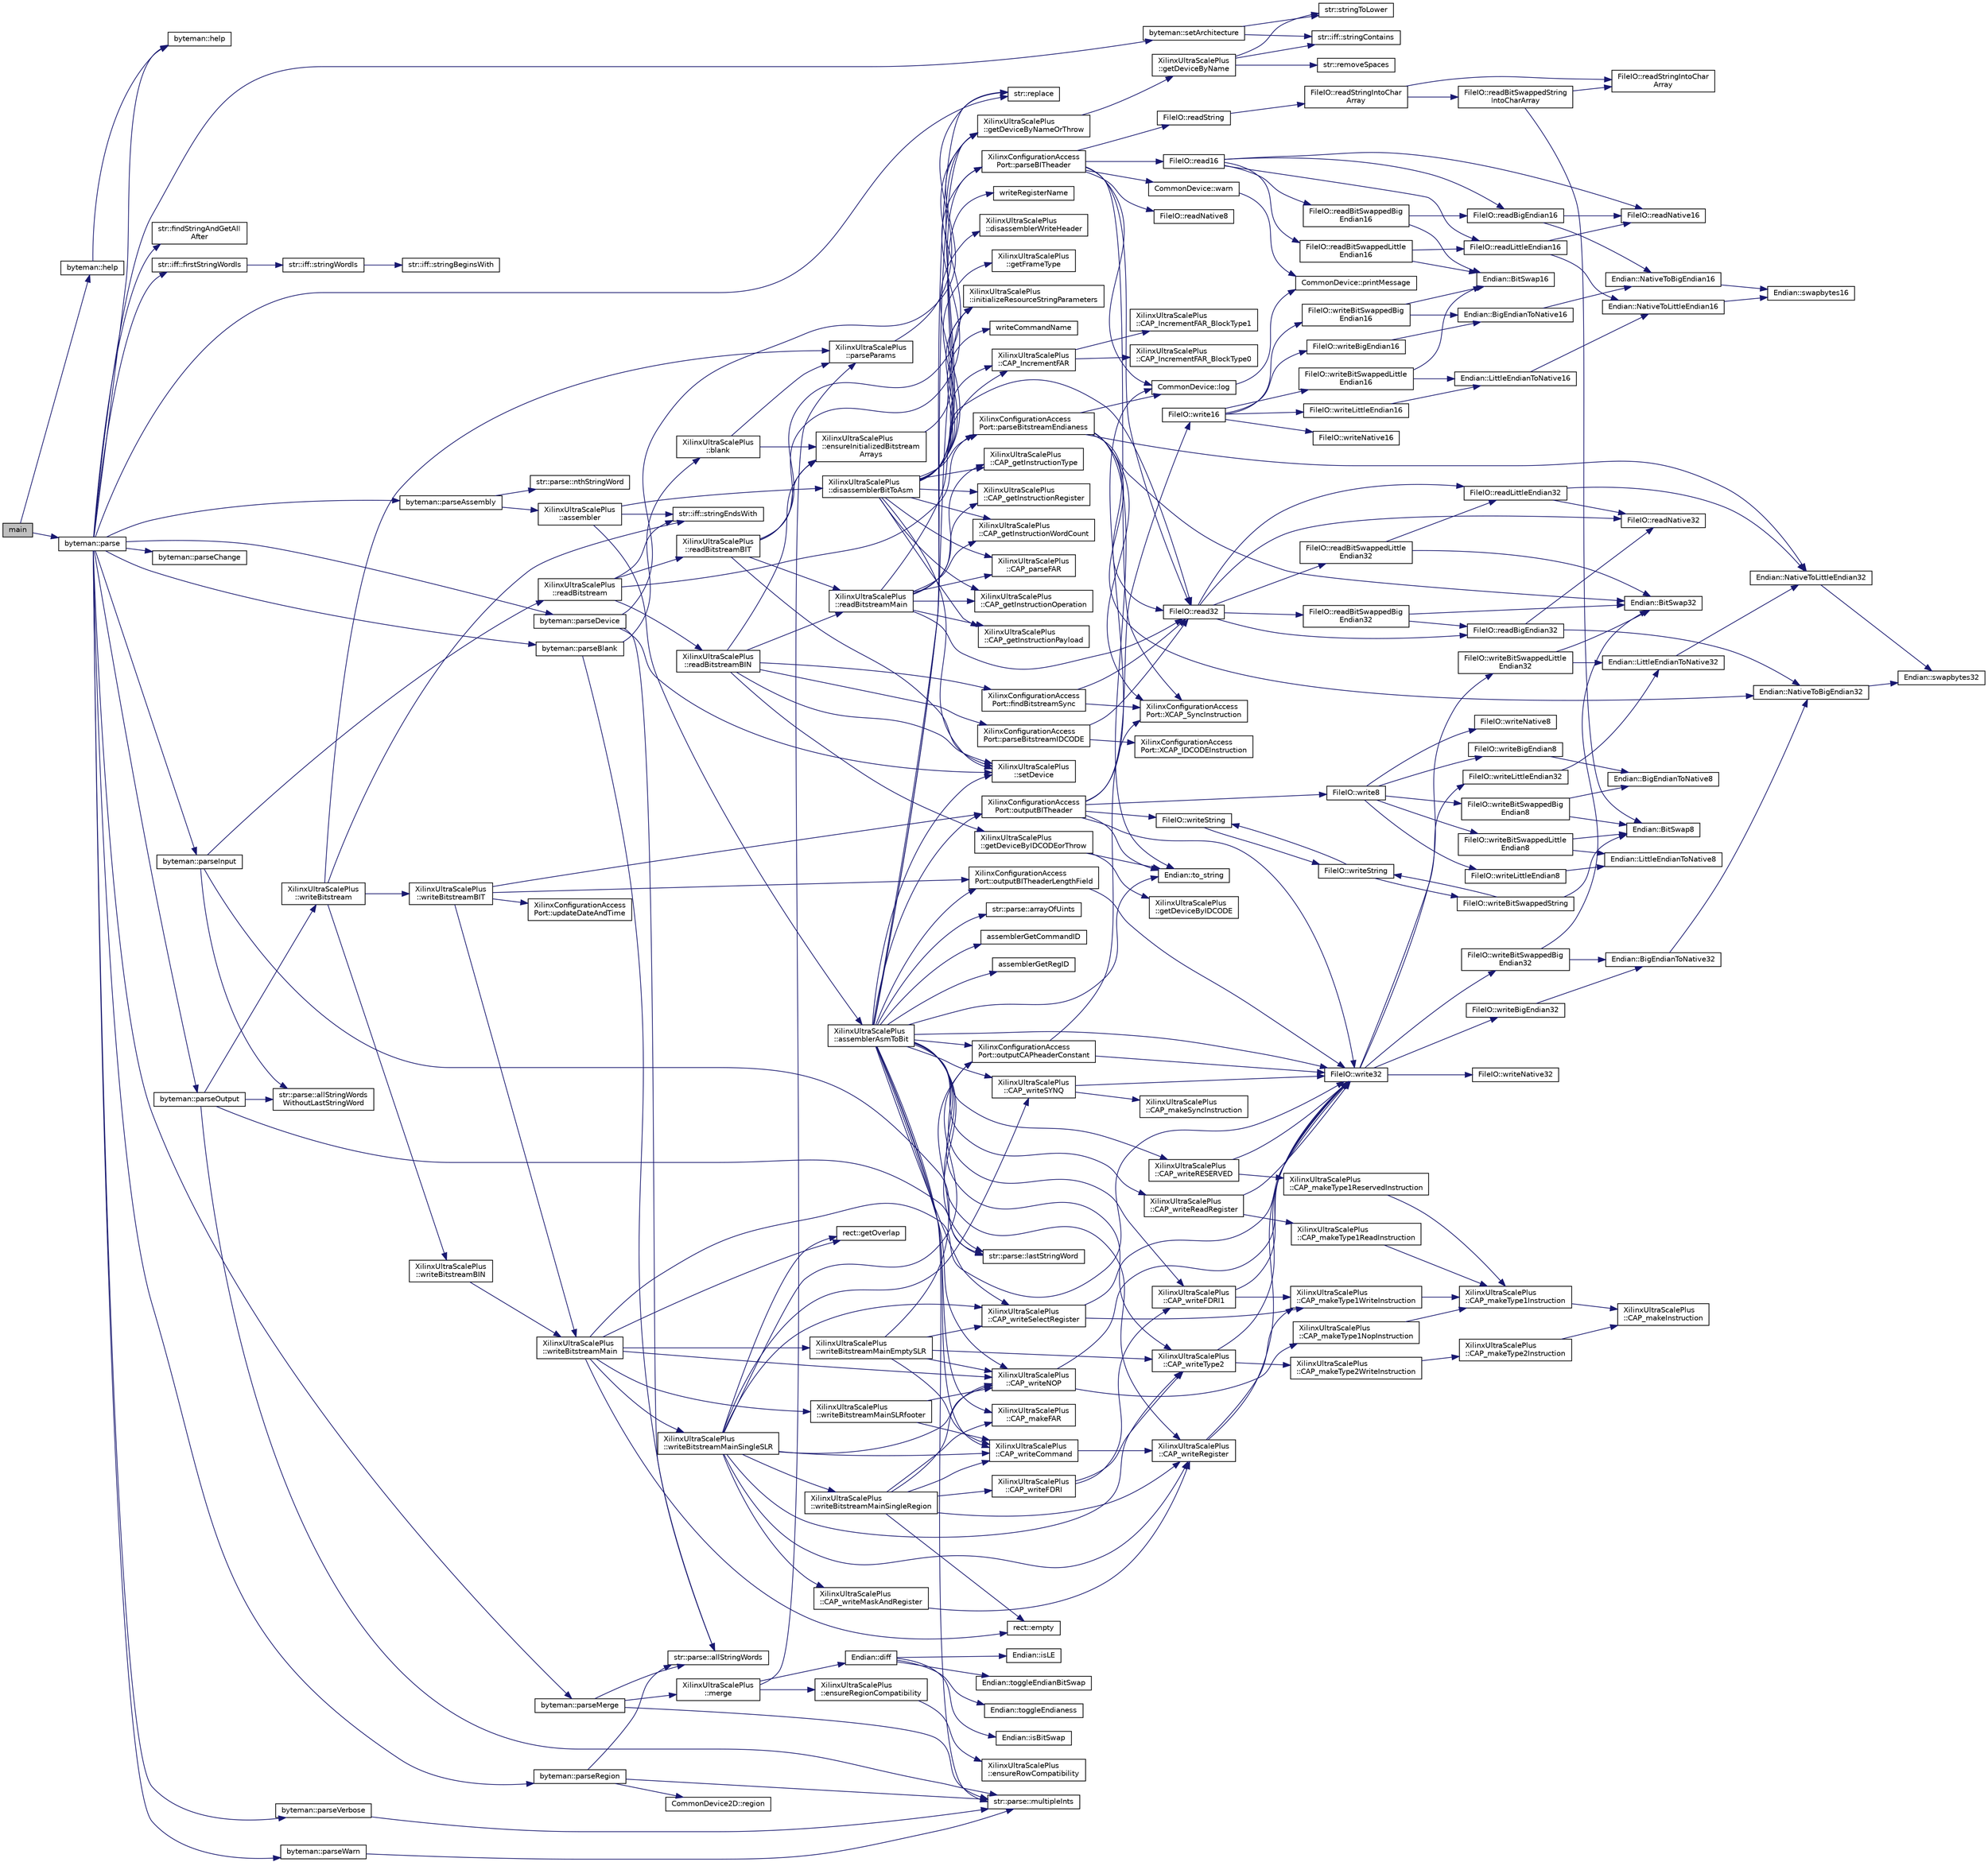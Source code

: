 digraph "main"
{
 // INTERACTIVE_SVG=YES
 // LATEX_PDF_SIZE
  edge [fontname="Helvetica",fontsize="10",labelfontname="Helvetica",labelfontsize="10"];
  node [fontname="Helvetica",fontsize="10",shape=record];
  rankdir="LR";
  Node1 [label="main",height=0.2,width=0.4,color="black", fillcolor="grey75", style="filled", fontcolor="black",tooltip=" "];
  Node1 -> Node2 [color="midnightblue",fontsize="10",style="solid",fontname="Helvetica"];
  Node2 [label="byteman::help",height=0.2,width=0.4,color="black", fillcolor="white", style="filled",URL="$classbyteman.html#a71bcdc1d03effacbe62b91a337710e39",tooltip=" "];
  Node2 -> Node3 [color="midnightblue",fontsize="10",style="solid",fontname="Helvetica"];
  Node3 [label="byteman::help",height=0.2,width=0.4,color="black", fillcolor="white", style="filled",URL="$classbyteman.html#aacff84465ee63b374e85acf9f5f96338",tooltip=" "];
  Node1 -> Node4 [color="midnightblue",fontsize="10",style="solid",fontname="Helvetica"];
  Node4 [label="byteman::parse",height=0.2,width=0.4,color="black", fillcolor="white", style="filled",URL="$classbyteman.html#a0ce0e992678e3f8b51cc5e01cea14ddb",tooltip=" "];
  Node4 -> Node5 [color="midnightblue",fontsize="10",style="solid",fontname="Helvetica"];
  Node5 [label="str::findStringAndGetAll\lAfter",height=0.2,width=0.4,color="black", fillcolor="white", style="filled",URL="$namespacestr.html#a664d127caf0e35994e01d38d9c0fc16c",tooltip="Finds string searchString inside checkedString and returns all to the right inside checkedString...."];
  Node4 -> Node6 [color="midnightblue",fontsize="10",style="solid",fontname="Helvetica"];
  Node6 [label="str::iff::firstStringWordIs",height=0.2,width=0.4,color="black", fillcolor="white", style="filled",URL="$namespacestr_1_1iff.html#a06c9e283ff14a39e32af47c1b1ca699b",tooltip="Returns true if string checkedString's first word matches fully any of strings nextString or restStri..."];
  Node6 -> Node7 [color="midnightblue",fontsize="10",style="solid",fontname="Helvetica"];
  Node7 [label="str::iff::stringWordIs",height=0.2,width=0.4,color="black", fillcolor="white", style="filled",URL="$namespacestr_1_1iff.html#ab3d5fdd04adcc9952bcf512260c06d8f",tooltip="Returns true if string checkedString matches fully any of strings nextString or restStrings."];
  Node7 -> Node8 [color="midnightblue",fontsize="10",style="solid",fontname="Helvetica"];
  Node8 [label="str::iff::stringBeginsWith",height=0.2,width=0.4,color="black", fillcolor="white", style="filled",URL="$namespacestr_1_1iff.html#a6d3613fc3d6e8d86b3041d6d225aa6b6",tooltip="Returns true if string checkedString's first characters match fully any of strings nextString or rest..."];
  Node4 -> Node3 [color="midnightblue",fontsize="10",style="solid",fontname="Helvetica"];
  Node4 -> Node9 [color="midnightblue",fontsize="10",style="solid",fontname="Helvetica"];
  Node9 [label="byteman::parseAssembly",height=0.2,width=0.4,color="black", fillcolor="white", style="filled",URL="$classbyteman.html#a5e7f2e31d95626075a6ce22b54ecbbf8",tooltip=" "];
  Node9 -> Node10 [color="midnightblue",fontsize="10",style="solid",fontname="Helvetica"];
  Node10 [label="XilinxUltraScalePlus\l::assembler",height=0.2,width=0.4,color="black", fillcolor="white", style="filled",URL="$classXilinxUltraScalePlus.html#a53e5f6ec962f1f2a961f90b8b9e90e10",tooltip=" "];
  Node10 -> Node11 [color="midnightblue",fontsize="10",style="solid",fontname="Helvetica"];
  Node11 [label="XilinxUltraScalePlus\l::assemblerAsmToBit",height=0.2,width=0.4,color="black", fillcolor="white", style="filled",URL="$classXilinxUltraScalePlus.html#a058802c627c4177c6fd88ca079551207",tooltip=" "];
  Node11 -> Node12 [color="midnightblue",fontsize="10",style="solid",fontname="Helvetica"];
  Node12 [label="str::parse::arrayOfUints",height=0.2,width=0.4,color="black", fillcolor="white", style="filled",URL="$namespacestr_1_1parse.html#a48c24485efe37008aa232b54b4f8a402",tooltip="Removes all string words from a given string s and returns the parsed arrsize number of integers into..."];
  Node11 -> Node13 [color="midnightblue",fontsize="10",style="solid",fontname="Helvetica"];
  Node13 [label="assemblerGetCommandID",height=0.2,width=0.4,color="black", fillcolor="white", style="filled",URL="$XilinxUltraScalePlusAssembler_8cpp.html#ae8cc199e036d96825538352edaa749b4",tooltip=" "];
  Node11 -> Node14 [color="midnightblue",fontsize="10",style="solid",fontname="Helvetica"];
  Node14 [label="assemblerGetRegID",height=0.2,width=0.4,color="black", fillcolor="white", style="filled",URL="$XilinxUltraScalePlusAssembler_8cpp.html#aaabf03c45cd301e3ef34ca6f613801da",tooltip=" "];
  Node11 -> Node15 [color="midnightblue",fontsize="10",style="solid",fontname="Helvetica"];
  Node15 [label="XilinxUltraScalePlus\l::CAP_makeFAR",height=0.2,width=0.4,color="black", fillcolor="white", style="filled",URL="$classXilinxUltraScalePlus.html#a6b586b32bc3cf8db3f2e045e43616031",tooltip="Parse blockType, rowAddress, columnAddress, and minorAddress. Generate and return Frame Address Regis..."];
  Node11 -> Node16 [color="midnightblue",fontsize="10",style="solid",fontname="Helvetica"];
  Node16 [label="XilinxUltraScalePlus\l::CAP_writeCommand",height=0.2,width=0.4,color="black", fillcolor="white", style="filled",URL="$classXilinxUltraScalePlus.html#aea40ae16e356d3c14e6288d4c8eb105c",tooltip="Generate the encoding for writing a CAP command and write it to file ofstream."];
  Node16 -> Node17 [color="midnightblue",fontsize="10",style="solid",fontname="Helvetica"];
  Node17 [label="XilinxUltraScalePlus\l::CAP_writeRegister",height=0.2,width=0.4,color="black", fillcolor="white", style="filled",URL="$classXilinxUltraScalePlus.html#a24ae5ad716caec7390276bb39449658e",tooltip="Generate the encoding for writing a CAP register and write it to file ofstream."];
  Node17 -> Node18 [color="midnightblue",fontsize="10",style="solid",fontname="Helvetica"];
  Node18 [label="XilinxUltraScalePlus\l::CAP_makeType1WriteInstruction",height=0.2,width=0.4,color="black", fillcolor="white", style="filled",URL="$classXilinxUltraScalePlus.html#ab35a91fcdb182224b63bdffd57c3cc48",tooltip="Generate and return the encoding for a type 1 Write instruction."];
  Node18 -> Node19 [color="midnightblue",fontsize="10",style="solid",fontname="Helvetica"];
  Node19 [label="XilinxUltraScalePlus\l::CAP_makeType1Instruction",height=0.2,width=0.4,color="black", fillcolor="white", style="filled",URL="$classXilinxUltraScalePlus.html#a1d778781731c87486eebba98b97ef77b",tooltip="Generate and return the encoding for a type 1 instruction."];
  Node19 -> Node20 [color="midnightblue",fontsize="10",style="solid",fontname="Helvetica"];
  Node20 [label="XilinxUltraScalePlus\l::CAP_makeInstruction",height=0.2,width=0.4,color="black", fillcolor="white", style="filled",URL="$classXilinxUltraScalePlus.html#aa261ea6bf2b474d7aee3ab061853cd7e",tooltip="Generate and return the encoding for an instruction."];
  Node17 -> Node21 [color="midnightblue",fontsize="10",style="solid",fontname="Helvetica"];
  Node21 [label="FileIO::write32",height=0.2,width=0.4,color="black", fillcolor="white", style="filled",URL="$namespaceFileIO.html#a016934d3d8c167e7784f826b987cda3f",tooltip=" "];
  Node21 -> Node22 [color="midnightblue",fontsize="10",style="solid",fontname="Helvetica"];
  Node22 [label="FileIO::writeBigEndian32",height=0.2,width=0.4,color="black", fillcolor="white", style="filled",URL="$namespaceFileIO.html#a0b69d50fa3cb892a02baca2296f1c54d",tooltip=" "];
  Node22 -> Node23 [color="midnightblue",fontsize="10",style="solid",fontname="Helvetica"];
  Node23 [label="Endian::BigEndianToNative32",height=0.2,width=0.4,color="black", fillcolor="white", style="filled",URL="$namespaceEndian.html#a6a54530860ad8ec19facaaa26ae9a6ae",tooltip=" "];
  Node23 -> Node24 [color="midnightblue",fontsize="10",style="solid",fontname="Helvetica"];
  Node24 [label="Endian::NativeToBigEndian32",height=0.2,width=0.4,color="black", fillcolor="white", style="filled",URL="$namespaceEndian.html#a7cd80b2cb2ed674196a68549c8489f88",tooltip=" "];
  Node24 -> Node25 [color="midnightblue",fontsize="10",style="solid",fontname="Helvetica"];
  Node25 [label="Endian::swapbytes32",height=0.2,width=0.4,color="black", fillcolor="white", style="filled",URL="$namespaceEndian.html#a7c0178c39449483c29a1a305d0a73606",tooltip=" "];
  Node21 -> Node26 [color="midnightblue",fontsize="10",style="solid",fontname="Helvetica"];
  Node26 [label="FileIO::writeBitSwappedBig\lEndian32",height=0.2,width=0.4,color="black", fillcolor="white", style="filled",URL="$namespaceFileIO.html#af08039fd5e011e286b216b67140959ea",tooltip=" "];
  Node26 -> Node23 [color="midnightblue",fontsize="10",style="solid",fontname="Helvetica"];
  Node26 -> Node27 [color="midnightblue",fontsize="10",style="solid",fontname="Helvetica"];
  Node27 [label="Endian::BitSwap32",height=0.2,width=0.4,color="black", fillcolor="white", style="filled",URL="$namespaceEndian.html#abaf85e5d8d9641e35ffb4a5bcfc37f84",tooltip=" "];
  Node21 -> Node28 [color="midnightblue",fontsize="10",style="solid",fontname="Helvetica"];
  Node28 [label="FileIO::writeBitSwappedLittle\lEndian32",height=0.2,width=0.4,color="black", fillcolor="white", style="filled",URL="$namespaceFileIO.html#a60d14999a525e60b548765722c0cc49a",tooltip=" "];
  Node28 -> Node27 [color="midnightblue",fontsize="10",style="solid",fontname="Helvetica"];
  Node28 -> Node29 [color="midnightblue",fontsize="10",style="solid",fontname="Helvetica"];
  Node29 [label="Endian::LittleEndianToNative32",height=0.2,width=0.4,color="black", fillcolor="white", style="filled",URL="$namespaceEndian.html#aabd838029ed523d5280997f4ca10f859",tooltip=" "];
  Node29 -> Node30 [color="midnightblue",fontsize="10",style="solid",fontname="Helvetica"];
  Node30 [label="Endian::NativeToLittleEndian32",height=0.2,width=0.4,color="black", fillcolor="white", style="filled",URL="$namespaceEndian.html#a4ef36a4fee2f667cf8ac3f67017716bb",tooltip=" "];
  Node30 -> Node25 [color="midnightblue",fontsize="10",style="solid",fontname="Helvetica"];
  Node21 -> Node31 [color="midnightblue",fontsize="10",style="solid",fontname="Helvetica"];
  Node31 [label="FileIO::writeLittleEndian32",height=0.2,width=0.4,color="black", fillcolor="white", style="filled",URL="$namespaceFileIO.html#aaf3a57cefdd3a674741d9447c5fcf2a2",tooltip=" "];
  Node31 -> Node29 [color="midnightblue",fontsize="10",style="solid",fontname="Helvetica"];
  Node21 -> Node32 [color="midnightblue",fontsize="10",style="solid",fontname="Helvetica"];
  Node32 [label="FileIO::writeNative32",height=0.2,width=0.4,color="black", fillcolor="white", style="filled",URL="$namespaceFileIO.html#a8c0dbfd2ab8a248ca642203dc84bd2a4",tooltip=" "];
  Node11 -> Node33 [color="midnightblue",fontsize="10",style="solid",fontname="Helvetica"];
  Node33 [label="XilinxUltraScalePlus\l::CAP_writeFDRI1",height=0.2,width=0.4,color="black", fillcolor="white", style="filled",URL="$classXilinxUltraScalePlus.html#aede65ef4cccf0d77f0a9168382e73e29",tooltip="Generate and write only a type 1 FDRI command."];
  Node33 -> Node18 [color="midnightblue",fontsize="10",style="solid",fontname="Helvetica"];
  Node33 -> Node21 [color="midnightblue",fontsize="10",style="solid",fontname="Helvetica"];
  Node11 -> Node34 [color="midnightblue",fontsize="10",style="solid",fontname="Helvetica"];
  Node34 [label="XilinxUltraScalePlus\l::CAP_writeNOP",height=0.2,width=0.4,color="black", fillcolor="white", style="filled",URL="$classXilinxUltraScalePlus.html#afec424bf1fbe86abbc7a79d1bf14ac02",tooltip="Generate the encoding for NOP instructions and write them to file ofstream."];
  Node34 -> Node35 [color="midnightblue",fontsize="10",style="solid",fontname="Helvetica"];
  Node35 [label="XilinxUltraScalePlus\l::CAP_makeType1NopInstruction",height=0.2,width=0.4,color="black", fillcolor="white", style="filled",URL="$classXilinxUltraScalePlus.html#ac869f82966f5ba89cf943fc6b60b5271",tooltip="Generate and return the encoding for a type 1 NOP instruction."];
  Node35 -> Node19 [color="midnightblue",fontsize="10",style="solid",fontname="Helvetica"];
  Node34 -> Node21 [color="midnightblue",fontsize="10",style="solid",fontname="Helvetica"];
  Node11 -> Node36 [color="midnightblue",fontsize="10",style="solid",fontname="Helvetica"];
  Node36 [label="XilinxUltraScalePlus\l::CAP_writeReadRegister",height=0.2,width=0.4,color="black", fillcolor="white", style="filled",URL="$classXilinxUltraScalePlus.html#a7fa0aac97196eb1e909554ebc003a6ac",tooltip="Generate the encoding for reading a CAP register and write it to file ofstream."];
  Node36 -> Node37 [color="midnightblue",fontsize="10",style="solid",fontname="Helvetica"];
  Node37 [label="XilinxUltraScalePlus\l::CAP_makeType1ReadInstruction",height=0.2,width=0.4,color="black", fillcolor="white", style="filled",URL="$classXilinxUltraScalePlus.html#a5358b43a525ee01fde5a965f9e5b477e",tooltip="Generate and return the encoding for a type 1 Read instruction."];
  Node37 -> Node19 [color="midnightblue",fontsize="10",style="solid",fontname="Helvetica"];
  Node36 -> Node21 [color="midnightblue",fontsize="10",style="solid",fontname="Helvetica"];
  Node11 -> Node17 [color="midnightblue",fontsize="10",style="solid",fontname="Helvetica"];
  Node11 -> Node38 [color="midnightblue",fontsize="10",style="solid",fontname="Helvetica"];
  Node38 [label="XilinxUltraScalePlus\l::CAP_writeRESERVED",height=0.2,width=0.4,color="black", fillcolor="white", style="filled",URL="$classXilinxUltraScalePlus.html#a78c72b637aa224dd978c8d5f239595e5",tooltip="Generate the encoding for Reserved instructions and write them to file ofstream."];
  Node38 -> Node39 [color="midnightblue",fontsize="10",style="solid",fontname="Helvetica"];
  Node39 [label="XilinxUltraScalePlus\l::CAP_makeType1ReservedInstruction",height=0.2,width=0.4,color="black", fillcolor="white", style="filled",URL="$classXilinxUltraScalePlus.html#ac3f66ef125aacb8e1bd82a7e3254a61a",tooltip="Generate and return the encoding for a type 1 Reserved instruction."];
  Node39 -> Node19 [color="midnightblue",fontsize="10",style="solid",fontname="Helvetica"];
  Node38 -> Node21 [color="midnightblue",fontsize="10",style="solid",fontname="Helvetica"];
  Node11 -> Node40 [color="midnightblue",fontsize="10",style="solid",fontname="Helvetica"];
  Node40 [label="XilinxUltraScalePlus\l::CAP_writeSelectRegister",height=0.2,width=0.4,color="black", fillcolor="white", style="filled",URL="$classXilinxUltraScalePlus.html#abab7151e71f6b02cc8503afd0b782c7f",tooltip="Generate the encoding for \"selecting\" a CAP register and write it to file ofstream."];
  Node40 -> Node18 [color="midnightblue",fontsize="10",style="solid",fontname="Helvetica"];
  Node40 -> Node21 [color="midnightblue",fontsize="10",style="solid",fontname="Helvetica"];
  Node11 -> Node41 [color="midnightblue",fontsize="10",style="solid",fontname="Helvetica"];
  Node41 [label="XilinxUltraScalePlus\l::CAP_writeSYNQ",height=0.2,width=0.4,color="black", fillcolor="white", style="filled",URL="$classXilinxUltraScalePlus.html#a9e754688dc5cdd057f6ee9f7dc4af686",tooltip="Generate and write an SYNQ command."];
  Node41 -> Node42 [color="midnightblue",fontsize="10",style="solid",fontname="Helvetica"];
  Node42 [label="XilinxUltraScalePlus\l::CAP_makeSyncInstruction",height=0.2,width=0.4,color="black", fillcolor="white", style="filled",URL="$classXilinxUltraScalePlus.html#a2dfd745d78c94ac09b5f9a0c71aec113",tooltip="Generate and return the encoding for a SYNC instruction."];
  Node41 -> Node21 [color="midnightblue",fontsize="10",style="solid",fontname="Helvetica"];
  Node11 -> Node43 [color="midnightblue",fontsize="10",style="solid",fontname="Helvetica"];
  Node43 [label="XilinxUltraScalePlus\l::CAP_writeType2",height=0.2,width=0.4,color="black", fillcolor="white", style="filled",URL="$classXilinxUltraScalePlus.html#a8bd7c590797b1437a2b64ed84a13c966",tooltip="Generate and write only a type 2 FDRI command."];
  Node43 -> Node44 [color="midnightblue",fontsize="10",style="solid",fontname="Helvetica"];
  Node44 [label="XilinxUltraScalePlus\l::CAP_makeType2WriteInstruction",height=0.2,width=0.4,color="black", fillcolor="white", style="filled",URL="$classXilinxUltraScalePlus.html#a578b4cc28609c881a39fa2776985747a",tooltip="Generate and return the encoding for a type 2 Write instruction."];
  Node44 -> Node45 [color="midnightblue",fontsize="10",style="solid",fontname="Helvetica"];
  Node45 [label="XilinxUltraScalePlus\l::CAP_makeType2Instruction",height=0.2,width=0.4,color="black", fillcolor="white", style="filled",URL="$classXilinxUltraScalePlus.html#a133eb8583c8cd45a9210ab9b61362623",tooltip="Generate and return the encoding for a type 2 instruction."];
  Node45 -> Node20 [color="midnightblue",fontsize="10",style="solid",fontname="Helvetica"];
  Node43 -> Node21 [color="midnightblue",fontsize="10",style="solid",fontname="Helvetica"];
  Node11 -> Node46 [color="midnightblue",fontsize="10",style="solid",fontname="Helvetica"];
  Node46 [label="XilinxUltraScalePlus\l::getDeviceByNameOrThrow",height=0.2,width=0.4,color="black", fillcolor="white", style="filled",URL="$classXilinxUltraScalePlus.html#aa7161a5191cf43caf46263dbc82a45ef",tooltip=" "];
  Node46 -> Node47 [color="midnightblue",fontsize="10",style="solid",fontname="Helvetica"];
  Node47 [label="XilinxUltraScalePlus\l::getDeviceByName",height=0.2,width=0.4,color="black", fillcolor="white", style="filled",URL="$classXilinxUltraScalePlus.html#aff5435669bcff7d1a37611e13d32a3f4",tooltip=" "];
  Node47 -> Node48 [color="midnightblue",fontsize="10",style="solid",fontname="Helvetica"];
  Node48 [label="str::removeSpaces",height=0.2,width=0.4,color="black", fillcolor="white", style="filled",URL="$namespacestr.html#ac4f5b41b8703cf37f9eb80813b0d01cc",tooltip="Removes all space chars of str returns the resulting string."];
  Node47 -> Node49 [color="midnightblue",fontsize="10",style="solid",fontname="Helvetica"];
  Node49 [label="str::iff::stringContains",height=0.2,width=0.4,color="black", fillcolor="white", style="filled",URL="$namespacestr_1_1iff.html#a1f19550a10f93dcfadd366fedf6bec90",tooltip="Returns false. End of recursion for template."];
  Node47 -> Node50 [color="midnightblue",fontsize="10",style="solid",fontname="Helvetica"];
  Node50 [label="str::stringToLower",height=0.2,width=0.4,color="black", fillcolor="white", style="filled",URL="$namespacestr.html#a105c2a28a97e18e146cd18c000d2ecf5",tooltip="Replaces all uppercase characters in str with lowercase and returns the resulting string."];
  Node11 -> Node51 [color="midnightblue",fontsize="10",style="solid",fontname="Helvetica"];
  Node51 [label="XilinxUltraScalePlus\l::initializeResourceStringParameters",height=0.2,width=0.4,color="black", fillcolor="white", style="filled",URL="$classXilinxUltraScalePlus.html#ac32e568fe37e12bfc1509b4d690528b6",tooltip=" "];
  Node11 -> Node52 [color="midnightblue",fontsize="10",style="solid",fontname="Helvetica"];
  Node52 [label="str::parse::lastStringWord",height=0.2,width=0.4,color="black", fillcolor="white", style="filled",URL="$namespacestr_1_1parse.html#a518e4e06532584a6856409eaf9872922",tooltip="Parses a string s, removes all integers and returns the last of all string words."];
  Node11 -> Node53 [color="midnightblue",fontsize="10",style="solid",fontname="Helvetica"];
  Node53 [label="str::parse::multipleInts",height=0.2,width=0.4,color="black", fillcolor="white", style="filled",URL="$namespacestr_1_1parse.html#a9f14cc7345a3fc0591a6afaf8033e6d1",tooltip=" "];
  Node11 -> Node54 [color="midnightblue",fontsize="10",style="solid",fontname="Helvetica"];
  Node54 [label="XilinxConfigurationAccess\lPort::outputBITheader",height=0.2,width=0.4,color="black", fillcolor="white", style="filled",URL="$classXilinxConfigurationAccessPort.html#a80c8f1b9404adad15c0eb26612e0f028",tooltip=" "];
  Node54 -> Node55 [color="midnightblue",fontsize="10",style="solid",fontname="Helvetica"];
  Node55 [label="CommonDevice::log",height=0.2,width=0.4,color="black", fillcolor="white", style="filled",URL="$classCommonDevice.html#aa42337dfb4b5ff34a063c2145ab87478",tooltip=" "];
  Node55 -> Node56 [color="midnightblue",fontsize="10",style="solid",fontname="Helvetica"];
  Node56 [label="CommonDevice::printMessage",height=0.2,width=0.4,color="black", fillcolor="white", style="filled",URL="$classCommonDevice.html#af047ea6fd9b60bae9fcc94a7d8859657",tooltip=" "];
  Node54 -> Node57 [color="midnightblue",fontsize="10",style="solid",fontname="Helvetica"];
  Node57 [label="Endian::to_string",height=0.2,width=0.4,color="black", fillcolor="white", style="filled",URL="$namespaceEndian.html#a8ec188b346b1ec0ff9004c53dab82053",tooltip=" "];
  Node54 -> Node58 [color="midnightblue",fontsize="10",style="solid",fontname="Helvetica"];
  Node58 [label="FileIO::write16",height=0.2,width=0.4,color="black", fillcolor="white", style="filled",URL="$namespaceFileIO.html#af1f2fd16a042a61fb659f8b4ffa33055",tooltip=" "];
  Node58 -> Node59 [color="midnightblue",fontsize="10",style="solid",fontname="Helvetica"];
  Node59 [label="FileIO::writeBigEndian16",height=0.2,width=0.4,color="black", fillcolor="white", style="filled",URL="$namespaceFileIO.html#aebd151d7c49816539cdf5bc4810e16eb",tooltip=" "];
  Node59 -> Node60 [color="midnightblue",fontsize="10",style="solid",fontname="Helvetica"];
  Node60 [label="Endian::BigEndianToNative16",height=0.2,width=0.4,color="black", fillcolor="white", style="filled",URL="$namespaceEndian.html#afb674eed3d17c61f0d99ecb1b2737ad5",tooltip=" "];
  Node60 -> Node61 [color="midnightblue",fontsize="10",style="solid",fontname="Helvetica"];
  Node61 [label="Endian::NativeToBigEndian16",height=0.2,width=0.4,color="black", fillcolor="white", style="filled",URL="$namespaceEndian.html#a93717d389cf7fd2e4c837599124ac67d",tooltip=" "];
  Node61 -> Node62 [color="midnightblue",fontsize="10",style="solid",fontname="Helvetica"];
  Node62 [label="Endian::swapbytes16",height=0.2,width=0.4,color="black", fillcolor="white", style="filled",URL="$namespaceEndian.html#a374ca218715c0e791eb073a14a66647f",tooltip=" "];
  Node58 -> Node63 [color="midnightblue",fontsize="10",style="solid",fontname="Helvetica"];
  Node63 [label="FileIO::writeBitSwappedBig\lEndian16",height=0.2,width=0.4,color="black", fillcolor="white", style="filled",URL="$namespaceFileIO.html#ab9ba90afc8f12d350f74a0c8bdc6b579",tooltip=" "];
  Node63 -> Node60 [color="midnightblue",fontsize="10",style="solid",fontname="Helvetica"];
  Node63 -> Node64 [color="midnightblue",fontsize="10",style="solid",fontname="Helvetica"];
  Node64 [label="Endian::BitSwap16",height=0.2,width=0.4,color="black", fillcolor="white", style="filled",URL="$namespaceEndian.html#a299b13501873eba82fbb3df182a26414",tooltip=" "];
  Node58 -> Node65 [color="midnightblue",fontsize="10",style="solid",fontname="Helvetica"];
  Node65 [label="FileIO::writeBitSwappedLittle\lEndian16",height=0.2,width=0.4,color="black", fillcolor="white", style="filled",URL="$namespaceFileIO.html#ac8d0bf27e959dcb5ff6dc46f4a084f35",tooltip=" "];
  Node65 -> Node64 [color="midnightblue",fontsize="10",style="solid",fontname="Helvetica"];
  Node65 -> Node66 [color="midnightblue",fontsize="10",style="solid",fontname="Helvetica"];
  Node66 [label="Endian::LittleEndianToNative16",height=0.2,width=0.4,color="black", fillcolor="white", style="filled",URL="$namespaceEndian.html#ae5a1794961e4b010f98402e353502c23",tooltip=" "];
  Node66 -> Node67 [color="midnightblue",fontsize="10",style="solid",fontname="Helvetica"];
  Node67 [label="Endian::NativeToLittleEndian16",height=0.2,width=0.4,color="black", fillcolor="white", style="filled",URL="$namespaceEndian.html#a4a6b9949494c8d1e6bf260513542fc79",tooltip=" "];
  Node67 -> Node62 [color="midnightblue",fontsize="10",style="solid",fontname="Helvetica"];
  Node58 -> Node68 [color="midnightblue",fontsize="10",style="solid",fontname="Helvetica"];
  Node68 [label="FileIO::writeLittleEndian16",height=0.2,width=0.4,color="black", fillcolor="white", style="filled",URL="$namespaceFileIO.html#affd7f11b68ed7b5c0a65d5b1e5703492",tooltip=" "];
  Node68 -> Node66 [color="midnightblue",fontsize="10",style="solid",fontname="Helvetica"];
  Node58 -> Node69 [color="midnightblue",fontsize="10",style="solid",fontname="Helvetica"];
  Node69 [label="FileIO::writeNative16",height=0.2,width=0.4,color="black", fillcolor="white", style="filled",URL="$namespaceFileIO.html#ad8e75b6c4bdcf4df31b0bf5513f0a42b",tooltip=" "];
  Node54 -> Node21 [color="midnightblue",fontsize="10",style="solid",fontname="Helvetica"];
  Node54 -> Node70 [color="midnightblue",fontsize="10",style="solid",fontname="Helvetica"];
  Node70 [label="FileIO::write8",height=0.2,width=0.4,color="black", fillcolor="white", style="filled",URL="$namespaceFileIO.html#a20a00cf946aecd26e3a65b95ea0f7f60",tooltip=" "];
  Node70 -> Node71 [color="midnightblue",fontsize="10",style="solid",fontname="Helvetica"];
  Node71 [label="FileIO::writeBigEndian8",height=0.2,width=0.4,color="black", fillcolor="white", style="filled",URL="$namespaceFileIO.html#ace27e8bf091c04daa573cf803e609311",tooltip=" "];
  Node71 -> Node72 [color="midnightblue",fontsize="10",style="solid",fontname="Helvetica"];
  Node72 [label="Endian::BigEndianToNative8",height=0.2,width=0.4,color="black", fillcolor="white", style="filled",URL="$namespaceEndian.html#a1b015d819713390c25d87cc03f75be8f",tooltip=" "];
  Node70 -> Node73 [color="midnightblue",fontsize="10",style="solid",fontname="Helvetica"];
  Node73 [label="FileIO::writeBitSwappedBig\lEndian8",height=0.2,width=0.4,color="black", fillcolor="white", style="filled",URL="$namespaceFileIO.html#a197b48d6f4ff8c29bef92be77150612c",tooltip=" "];
  Node73 -> Node72 [color="midnightblue",fontsize="10",style="solid",fontname="Helvetica"];
  Node73 -> Node74 [color="midnightblue",fontsize="10",style="solid",fontname="Helvetica"];
  Node74 [label="Endian::BitSwap8",height=0.2,width=0.4,color="black", fillcolor="white", style="filled",URL="$namespaceEndian.html#a36a7e410427efdc262d2d4c93fb80561",tooltip=" "];
  Node70 -> Node75 [color="midnightblue",fontsize="10",style="solid",fontname="Helvetica"];
  Node75 [label="FileIO::writeBitSwappedLittle\lEndian8",height=0.2,width=0.4,color="black", fillcolor="white", style="filled",URL="$namespaceFileIO.html#ad920e62a7bbafa7d5ba065b5e1f0fab7",tooltip=" "];
  Node75 -> Node74 [color="midnightblue",fontsize="10",style="solid",fontname="Helvetica"];
  Node75 -> Node76 [color="midnightblue",fontsize="10",style="solid",fontname="Helvetica"];
  Node76 [label="Endian::LittleEndianToNative8",height=0.2,width=0.4,color="black", fillcolor="white", style="filled",URL="$namespaceEndian.html#a3e240c93c1ff33708295c8d92b0ebe92",tooltip=" "];
  Node70 -> Node77 [color="midnightblue",fontsize="10",style="solid",fontname="Helvetica"];
  Node77 [label="FileIO::writeLittleEndian8",height=0.2,width=0.4,color="black", fillcolor="white", style="filled",URL="$namespaceFileIO.html#a9e2948acf480edba90b44e53ab9b3bdf",tooltip=" "];
  Node77 -> Node76 [color="midnightblue",fontsize="10",style="solid",fontname="Helvetica"];
  Node70 -> Node78 [color="midnightblue",fontsize="10",style="solid",fontname="Helvetica"];
  Node78 [label="FileIO::writeNative8",height=0.2,width=0.4,color="black", fillcolor="white", style="filled",URL="$namespaceFileIO.html#aa760d33a91428f38b62a647ed615160e",tooltip=" "];
  Node54 -> Node79 [color="midnightblue",fontsize="10",style="solid",fontname="Helvetica"];
  Node79 [label="FileIO::writeString",height=0.2,width=0.4,color="black", fillcolor="white", style="filled",URL="$namespaceFileIO.html#af3354ec506fedaa1272ca02c6da08cd0",tooltip=" "];
  Node79 -> Node80 [color="midnightblue",fontsize="10",style="solid",fontname="Helvetica"];
  Node80 [label="FileIO::writeString",height=0.2,width=0.4,color="black", fillcolor="white", style="filled",URL="$namespaceFileIO.html#a32ca63187b58b8cc78338fa631d50778",tooltip=" "];
  Node80 -> Node81 [color="midnightblue",fontsize="10",style="solid",fontname="Helvetica"];
  Node81 [label="FileIO::writeBitSwappedString",height=0.2,width=0.4,color="black", fillcolor="white", style="filled",URL="$namespaceFileIO.html#aaf4f6a73076432b1faddd4d63f0b0c86",tooltip=" "];
  Node81 -> Node74 [color="midnightblue",fontsize="10",style="solid",fontname="Helvetica"];
  Node81 -> Node80 [color="midnightblue",fontsize="10",style="solid",fontname="Helvetica"];
  Node80 -> Node79 [color="midnightblue",fontsize="10",style="solid",fontname="Helvetica"];
  Node11 -> Node82 [color="midnightblue",fontsize="10",style="solid",fontname="Helvetica"];
  Node82 [label="XilinxConfigurationAccess\lPort::outputBITheaderLengthField",height=0.2,width=0.4,color="black", fillcolor="white", style="filled",URL="$classXilinxConfigurationAccessPort.html#ad3da926b34bed81d4a0813743f11c3f6",tooltip=" "];
  Node82 -> Node21 [color="midnightblue",fontsize="10",style="solid",fontname="Helvetica"];
  Node11 -> Node83 [color="midnightblue",fontsize="10",style="solid",fontname="Helvetica"];
  Node83 [label="XilinxConfigurationAccess\lPort::outputCAPheaderConstant",height=0.2,width=0.4,color="black", fillcolor="white", style="filled",URL="$classXilinxConfigurationAccessPort.html#a64029ac1ea70312a6a2deee735fe4018",tooltip=" "];
  Node83 -> Node21 [color="midnightblue",fontsize="10",style="solid",fontname="Helvetica"];
  Node83 -> Node84 [color="midnightblue",fontsize="10",style="solid",fontname="Helvetica"];
  Node84 [label="XilinxConfigurationAccess\lPort::XCAP_SyncInstruction",height=0.2,width=0.4,color="black", fillcolor="white", style="filled",URL="$classXilinxConfigurationAccessPort.html#a9ae26bf52a66b293798e560febf9db77",tooltip=" "];
  Node11 -> Node85 [color="midnightblue",fontsize="10",style="solid",fontname="Helvetica"];
  Node85 [label="str::replace",height=0.2,width=0.4,color="black", fillcolor="white", style="filled",URL="$namespacestr.html#ac23568893d7dd0123ecfc9105c9f3a69",tooltip="Replaces all instances of oldChar in string str with newChar and returns the resulting string."];
  Node11 -> Node86 [color="midnightblue",fontsize="10",style="solid",fontname="Helvetica"];
  Node86 [label="XilinxUltraScalePlus\l::setDevice",height=0.2,width=0.4,color="black", fillcolor="white", style="filled",URL="$classXilinxUltraScalePlus.html#a762297dd90b02efcbb4a4aa0274dd34b",tooltip=" "];
  Node11 -> Node57 [color="midnightblue",fontsize="10",style="solid",fontname="Helvetica"];
  Node11 -> Node21 [color="midnightblue",fontsize="10",style="solid",fontname="Helvetica"];
  Node10 -> Node87 [color="midnightblue",fontsize="10",style="solid",fontname="Helvetica"];
  Node87 [label="XilinxUltraScalePlus\l::disassemblerBitToAsm",height=0.2,width=0.4,color="black", fillcolor="white", style="filled",URL="$classXilinxUltraScalePlus.html#a54f9af4b6723a99c0b9e8e9c9b424d00",tooltip=" "];
  Node87 -> Node88 [color="midnightblue",fontsize="10",style="solid",fontname="Helvetica"];
  Node88 [label="XilinxUltraScalePlus\l::CAP_getInstructionOperation",height=0.2,width=0.4,color="black", fillcolor="white", style="filled",URL="$classXilinxUltraScalePlus.html#a258888ed1c5edbce1275936415a5c29f",tooltip="Parses and returns instruction operation. Most XUS+ instructions will NOP or write."];
  Node87 -> Node89 [color="midnightblue",fontsize="10",style="solid",fontname="Helvetica"];
  Node89 [label="XilinxUltraScalePlus\l::CAP_getInstructionPayload",height=0.2,width=0.4,color="black", fillcolor="white", style="filled",URL="$classXilinxUltraScalePlus.html#ab2af5caca239d35640afb7710c9d4f84",tooltip="Parses and returns instruction payload. This is the immediate value after instruction type and operat..."];
  Node87 -> Node90 [color="midnightblue",fontsize="10",style="solid",fontname="Helvetica"];
  Node90 [label="XilinxUltraScalePlus\l::CAP_getInstructionRegister",height=0.2,width=0.4,color="black", fillcolor="white", style="filled",URL="$classXilinxUltraScalePlus.html#ac3f739f52da58e0b31d85125829ec9e6",tooltip="Parses and returns instruction register. This is the register being addressed if the instruction is o..."];
  Node87 -> Node91 [color="midnightblue",fontsize="10",style="solid",fontname="Helvetica"];
  Node91 [label="XilinxUltraScalePlus\l::CAP_getInstructionType",height=0.2,width=0.4,color="black", fillcolor="white", style="filled",URL="$classXilinxUltraScalePlus.html#a8afd898c91c6b76582f09156a0137252",tooltip="Parses and returns instruction type. Valid XUS+ instructions will be of types 1 and 2."];
  Node87 -> Node92 [color="midnightblue",fontsize="10",style="solid",fontname="Helvetica"];
  Node92 [label="XilinxUltraScalePlus\l::CAP_getInstructionWordCount",height=0.2,width=0.4,color="black", fillcolor="white", style="filled",URL="$classXilinxUltraScalePlus.html#afcc191bd2a2c3fc77ce9ec3de7a5bca4",tooltip="Parses and returns instruction word count. This is the number of words to be read/written if the inst..."];
  Node87 -> Node93 [color="midnightblue",fontsize="10",style="solid",fontname="Helvetica"];
  Node93 [label="XilinxUltraScalePlus\l::CAP_IncrementFAR",height=0.2,width=0.4,color="black", fillcolor="white", style="filled",URL="$classXilinxUltraScalePlus.html#aabe6e9f72184d9bcdb7577ac34d23578",tooltip="Modifies the references blockType, rowAddress, columnAddress, and minorAddress to increment FAR addre..."];
  Node93 -> Node94 [color="midnightblue",fontsize="10",style="solid",fontname="Helvetica"];
  Node94 [label="XilinxUltraScalePlus\l::CAP_IncrementFAR_BlockType0",height=0.2,width=0.4,color="black", fillcolor="white", style="filled",URL="$classXilinxUltraScalePlus.html#a1de9b4e73ca53726b0a2335c4a912959",tooltip="Modifies the references blockType, rowAddress, columnAddress, and minorAddress to increment FAR addre..."];
  Node93 -> Node95 [color="midnightblue",fontsize="10",style="solid",fontname="Helvetica"];
  Node95 [label="XilinxUltraScalePlus\l::CAP_IncrementFAR_BlockType1",height=0.2,width=0.4,color="black", fillcolor="white", style="filled",URL="$classXilinxUltraScalePlus.html#a070e9606852dd9476d7533157eb07e54",tooltip="Modifies the references blockType, rowAddress, columnAddress, and minorAddress to increment FAR addre..."];
  Node87 -> Node96 [color="midnightblue",fontsize="10",style="solid",fontname="Helvetica"];
  Node96 [label="XilinxUltraScalePlus\l::CAP_parseFAR",height=0.2,width=0.4,color="black", fillcolor="white", style="filled",URL="$classXilinxUltraScalePlus.html#a41444107d2934ee665cdef4572be6786",tooltip="Parse the Frame Address Register farValue into referenced blockType, rowAddress, columnAddress,..."];
  Node87 -> Node97 [color="midnightblue",fontsize="10",style="solid",fontname="Helvetica"];
  Node97 [label="XilinxUltraScalePlus\l::disassemblerWriteHeader",height=0.2,width=0.4,color="black", fillcolor="white", style="filled",URL="$classXilinxUltraScalePlus.html#ae0a45232482c635ab06e413cdcac3854",tooltip=" "];
  Node87 -> Node46 [color="midnightblue",fontsize="10",style="solid",fontname="Helvetica"];
  Node87 -> Node98 [color="midnightblue",fontsize="10",style="solid",fontname="Helvetica"];
  Node98 [label="XilinxUltraScalePlus\l::getFrameType",height=0.2,width=0.4,color="black", fillcolor="white", style="filled",URL="$classXilinxUltraScalePlus.html#afc958d093237ae1d55ced73df2153c36",tooltip=" "];
  Node87 -> Node51 [color="midnightblue",fontsize="10",style="solid",fontname="Helvetica"];
  Node87 -> Node99 [color="midnightblue",fontsize="10",style="solid",fontname="Helvetica"];
  Node99 [label="XilinxConfigurationAccess\lPort::parseBITheader",height=0.2,width=0.4,color="black", fillcolor="white", style="filled",URL="$classXilinxConfigurationAccessPort.html#a0eb1cd9757987010e6879268ae412b4e",tooltip=" "];
  Node99 -> Node55 [color="midnightblue",fontsize="10",style="solid",fontname="Helvetica"];
  Node99 -> Node100 [color="midnightblue",fontsize="10",style="solid",fontname="Helvetica"];
  Node100 [label="FileIO::read16",height=0.2,width=0.4,color="black", fillcolor="white", style="filled",URL="$namespaceFileIO.html#a48ad27e27400610acdcfbec9a2143b18",tooltip=" "];
  Node100 -> Node101 [color="midnightblue",fontsize="10",style="solid",fontname="Helvetica"];
  Node101 [label="FileIO::readBigEndian16",height=0.2,width=0.4,color="black", fillcolor="white", style="filled",URL="$namespaceFileIO.html#a085994f39dbf647129a14e7b0c3e8051",tooltip=" "];
  Node101 -> Node61 [color="midnightblue",fontsize="10",style="solid",fontname="Helvetica"];
  Node101 -> Node102 [color="midnightblue",fontsize="10",style="solid",fontname="Helvetica"];
  Node102 [label="FileIO::readNative16",height=0.2,width=0.4,color="black", fillcolor="white", style="filled",URL="$namespaceFileIO.html#adc737b05c8f0ac44e5034835c6cf836c",tooltip=" "];
  Node100 -> Node103 [color="midnightblue",fontsize="10",style="solid",fontname="Helvetica"];
  Node103 [label="FileIO::readBitSwappedBig\lEndian16",height=0.2,width=0.4,color="black", fillcolor="white", style="filled",URL="$namespaceFileIO.html#a7ff728cecb8bbf042b408a8d5bb4f003",tooltip=" "];
  Node103 -> Node64 [color="midnightblue",fontsize="10",style="solid",fontname="Helvetica"];
  Node103 -> Node101 [color="midnightblue",fontsize="10",style="solid",fontname="Helvetica"];
  Node100 -> Node104 [color="midnightblue",fontsize="10",style="solid",fontname="Helvetica"];
  Node104 [label="FileIO::readBitSwappedLittle\lEndian16",height=0.2,width=0.4,color="black", fillcolor="white", style="filled",URL="$namespaceFileIO.html#ad7317fb7deef65dddb8b12103fde926f",tooltip=" "];
  Node104 -> Node64 [color="midnightblue",fontsize="10",style="solid",fontname="Helvetica"];
  Node104 -> Node105 [color="midnightblue",fontsize="10",style="solid",fontname="Helvetica"];
  Node105 [label="FileIO::readLittleEndian16",height=0.2,width=0.4,color="black", fillcolor="white", style="filled",URL="$namespaceFileIO.html#a80c5593d0aec390026ffc092f36aa1a0",tooltip=" "];
  Node105 -> Node67 [color="midnightblue",fontsize="10",style="solid",fontname="Helvetica"];
  Node105 -> Node102 [color="midnightblue",fontsize="10",style="solid",fontname="Helvetica"];
  Node100 -> Node105 [color="midnightblue",fontsize="10",style="solid",fontname="Helvetica"];
  Node100 -> Node102 [color="midnightblue",fontsize="10",style="solid",fontname="Helvetica"];
  Node99 -> Node106 [color="midnightblue",fontsize="10",style="solid",fontname="Helvetica"];
  Node106 [label="FileIO::read32",height=0.2,width=0.4,color="black", fillcolor="white", style="filled",URL="$namespaceFileIO.html#a20ef39a2e52da1b679e3224ab5129cbc",tooltip=" "];
  Node106 -> Node107 [color="midnightblue",fontsize="10",style="solid",fontname="Helvetica"];
  Node107 [label="FileIO::readBigEndian32",height=0.2,width=0.4,color="black", fillcolor="white", style="filled",URL="$namespaceFileIO.html#a5094057ac3e48a146c33a8bddeaae60f",tooltip=" "];
  Node107 -> Node24 [color="midnightblue",fontsize="10",style="solid",fontname="Helvetica"];
  Node107 -> Node108 [color="midnightblue",fontsize="10",style="solid",fontname="Helvetica"];
  Node108 [label="FileIO::readNative32",height=0.2,width=0.4,color="black", fillcolor="white", style="filled",URL="$namespaceFileIO.html#ab253c19d57dd469687a36fe5b097eb34",tooltip=" "];
  Node106 -> Node109 [color="midnightblue",fontsize="10",style="solid",fontname="Helvetica"];
  Node109 [label="FileIO::readBitSwappedBig\lEndian32",height=0.2,width=0.4,color="black", fillcolor="white", style="filled",URL="$namespaceFileIO.html#a5f45a6b86516466bf524cb04b333eade",tooltip=" "];
  Node109 -> Node27 [color="midnightblue",fontsize="10",style="solid",fontname="Helvetica"];
  Node109 -> Node107 [color="midnightblue",fontsize="10",style="solid",fontname="Helvetica"];
  Node106 -> Node110 [color="midnightblue",fontsize="10",style="solid",fontname="Helvetica"];
  Node110 [label="FileIO::readBitSwappedLittle\lEndian32",height=0.2,width=0.4,color="black", fillcolor="white", style="filled",URL="$namespaceFileIO.html#a2fd6138a1888683dec937c2f97c24972",tooltip=" "];
  Node110 -> Node27 [color="midnightblue",fontsize="10",style="solid",fontname="Helvetica"];
  Node110 -> Node111 [color="midnightblue",fontsize="10",style="solid",fontname="Helvetica"];
  Node111 [label="FileIO::readLittleEndian32",height=0.2,width=0.4,color="black", fillcolor="white", style="filled",URL="$namespaceFileIO.html#a993f428d792c535bc6455ac6e4eb0e26",tooltip=" "];
  Node111 -> Node30 [color="midnightblue",fontsize="10",style="solid",fontname="Helvetica"];
  Node111 -> Node108 [color="midnightblue",fontsize="10",style="solid",fontname="Helvetica"];
  Node106 -> Node111 [color="midnightblue",fontsize="10",style="solid",fontname="Helvetica"];
  Node106 -> Node108 [color="midnightblue",fontsize="10",style="solid",fontname="Helvetica"];
  Node99 -> Node112 [color="midnightblue",fontsize="10",style="solid",fontname="Helvetica"];
  Node112 [label="FileIO::readNative8",height=0.2,width=0.4,color="black", fillcolor="white", style="filled",URL="$namespaceFileIO.html#ae6d460c7fbb05e4104490c4ee18f7d84",tooltip=" "];
  Node99 -> Node113 [color="midnightblue",fontsize="10",style="solid",fontname="Helvetica"];
  Node113 [label="FileIO::readString",height=0.2,width=0.4,color="black", fillcolor="white", style="filled",URL="$namespaceFileIO.html#ad41f7dbc9c1ed8a51accfadf6c8fc978",tooltip=" "];
  Node113 -> Node114 [color="midnightblue",fontsize="10",style="solid",fontname="Helvetica"];
  Node114 [label="FileIO::readStringIntoChar\lArray",height=0.2,width=0.4,color="black", fillcolor="white", style="filled",URL="$namespaceFileIO.html#aca7000ffc79f3e2dc9ab247611ce146b",tooltip=" "];
  Node114 -> Node115 [color="midnightblue",fontsize="10",style="solid",fontname="Helvetica"];
  Node115 [label="FileIO::readBitSwappedString\lIntoCharArray",height=0.2,width=0.4,color="black", fillcolor="white", style="filled",URL="$namespaceFileIO.html#a4378c85d423dceeae5c5a3456a3b2e0a",tooltip=" "];
  Node115 -> Node74 [color="midnightblue",fontsize="10",style="solid",fontname="Helvetica"];
  Node115 -> Node116 [color="midnightblue",fontsize="10",style="solid",fontname="Helvetica"];
  Node116 [label="FileIO::readStringIntoChar\lArray",height=0.2,width=0.4,color="black", fillcolor="white", style="filled",URL="$namespaceFileIO.html#a5860a0c03441d5786067ac7a8165269b",tooltip=" "];
  Node114 -> Node116 [color="midnightblue",fontsize="10",style="solid",fontname="Helvetica"];
  Node99 -> Node117 [color="midnightblue",fontsize="10",style="solid",fontname="Helvetica"];
  Node117 [label="CommonDevice::warn",height=0.2,width=0.4,color="black", fillcolor="white", style="filled",URL="$classCommonDevice.html#aff50b99a44e085a1edb93cc9be817b8f",tooltip=" "];
  Node117 -> Node56 [color="midnightblue",fontsize="10",style="solid",fontname="Helvetica"];
  Node99 -> Node84 [color="midnightblue",fontsize="10",style="solid",fontname="Helvetica"];
  Node87 -> Node118 [color="midnightblue",fontsize="10",style="solid",fontname="Helvetica"];
  Node118 [label="XilinxConfigurationAccess\lPort::parseBitstreamEndianess",height=0.2,width=0.4,color="black", fillcolor="white", style="filled",URL="$classXilinxConfigurationAccessPort.html#aa9ff2ea1e4257936ddeda62415f863c8",tooltip=" "];
  Node118 -> Node27 [color="midnightblue",fontsize="10",style="solid",fontname="Helvetica"];
  Node118 -> Node55 [color="midnightblue",fontsize="10",style="solid",fontname="Helvetica"];
  Node118 -> Node24 [color="midnightblue",fontsize="10",style="solid",fontname="Helvetica"];
  Node118 -> Node30 [color="midnightblue",fontsize="10",style="solid",fontname="Helvetica"];
  Node118 -> Node106 [color="midnightblue",fontsize="10",style="solid",fontname="Helvetica"];
  Node118 -> Node57 [color="midnightblue",fontsize="10",style="solid",fontname="Helvetica"];
  Node118 -> Node84 [color="midnightblue",fontsize="10",style="solid",fontname="Helvetica"];
  Node87 -> Node106 [color="midnightblue",fontsize="10",style="solid",fontname="Helvetica"];
  Node87 -> Node86 [color="midnightblue",fontsize="10",style="solid",fontname="Helvetica"];
  Node87 -> Node119 [color="midnightblue",fontsize="10",style="solid",fontname="Helvetica"];
  Node119 [label="writeCommandName",height=0.2,width=0.4,color="black", fillcolor="white", style="filled",URL="$XilinxUltraScalePlusAssembler_8cpp.html#afb1af8adf7b4785510f3e757afb1dfd1",tooltip=" "];
  Node87 -> Node120 [color="midnightblue",fontsize="10",style="solid",fontname="Helvetica"];
  Node120 [label="writeRegisterName",height=0.2,width=0.4,color="black", fillcolor="white", style="filled",URL="$XilinxUltraScalePlusAssembler_8cpp.html#a793836ba10771d5ae480d3af3c337a0f",tooltip=" "];
  Node10 -> Node121 [color="midnightblue",fontsize="10",style="solid",fontname="Helvetica"];
  Node121 [label="str::iff::stringEndsWith",height=0.2,width=0.4,color="black", fillcolor="white", style="filled",URL="$namespacestr_1_1iff.html#abd3e047423cce50fb0d1570720af08d5",tooltip="Returns false. End of recursion for template."];
  Node9 -> Node122 [color="midnightblue",fontsize="10",style="solid",fontname="Helvetica"];
  Node122 [label="str::parse::nthStringWord",height=0.2,width=0.4,color="black", fillcolor="white", style="filled",URL="$namespacestr_1_1parse.html#a15d1a34315ac443a418c7cd34bb4b470",tooltip="Parses a string s, returns the n-th string word that is not an integer."];
  Node4 -> Node123 [color="midnightblue",fontsize="10",style="solid",fontname="Helvetica"];
  Node123 [label="byteman::parseBlank",height=0.2,width=0.4,color="black", fillcolor="white", style="filled",URL="$classbyteman.html#afb42b36016cdfadc1ef23800d674f9c0",tooltip=" "];
  Node123 -> Node124 [color="midnightblue",fontsize="10",style="solid",fontname="Helvetica"];
  Node124 [label="str::parse::allStringWords",height=0.2,width=0.4,color="black", fillcolor="white", style="filled",URL="$namespacestr_1_1parse.html#a0b2fd42b74ce3f482b4f1ece5f24881e",tooltip="Parses a string s, removes all integers and returns the rest."];
  Node123 -> Node125 [color="midnightblue",fontsize="10",style="solid",fontname="Helvetica"];
  Node125 [label="XilinxUltraScalePlus\l::blank",height=0.2,width=0.4,color="black", fillcolor="white", style="filled",URL="$classXilinxUltraScalePlus.html#a15434be327a556f42ae679ad8715f876",tooltip=" "];
  Node125 -> Node126 [color="midnightblue",fontsize="10",style="solid",fontname="Helvetica"];
  Node126 [label="XilinxUltraScalePlus\l::ensureInitializedBitstream\lArrays",height=0.2,width=0.4,color="black", fillcolor="white", style="filled",URL="$classXilinxUltraScalePlus.html#a8dcdd76d3e0d12a68a8b5dfdbee74ce2",tooltip=" "];
  Node126 -> Node51 [color="midnightblue",fontsize="10",style="solid",fontname="Helvetica"];
  Node125 -> Node127 [color="midnightblue",fontsize="10",style="solid",fontname="Helvetica"];
  Node127 [label="XilinxUltraScalePlus\l::parseParams",height=0.2,width=0.4,color="black", fillcolor="white", style="filled",URL="$classXilinxUltraScalePlus.html#aafd36c932d3c93bac078997a32ca8bc6",tooltip=" "];
  Node127 -> Node85 [color="midnightblue",fontsize="10",style="solid",fontname="Helvetica"];
  Node4 -> Node128 [color="midnightblue",fontsize="10",style="solid",fontname="Helvetica"];
  Node128 [label="byteman::parseChange",height=0.2,width=0.4,color="black", fillcolor="white", style="filled",URL="$classbyteman.html#a48f24b2ec6c504bad93c93079bbc9a05",tooltip=" "];
  Node4 -> Node129 [color="midnightblue",fontsize="10",style="solid",fontname="Helvetica"];
  Node129 [label="byteman::parseDevice",height=0.2,width=0.4,color="black", fillcolor="white", style="filled",URL="$classbyteman.html#ae08e2c9557d8266f20780e1c14cf9f45",tooltip=" "];
  Node129 -> Node124 [color="midnightblue",fontsize="10",style="solid",fontname="Helvetica"];
  Node129 -> Node46 [color="midnightblue",fontsize="10",style="solid",fontname="Helvetica"];
  Node129 -> Node86 [color="midnightblue",fontsize="10",style="solid",fontname="Helvetica"];
  Node4 -> Node130 [color="midnightblue",fontsize="10",style="solid",fontname="Helvetica"];
  Node130 [label="byteman::parseInput",height=0.2,width=0.4,color="black", fillcolor="white", style="filled",URL="$classbyteman.html#ac217ac1dbc512bf44a70b147c0ceff04",tooltip=" "];
  Node130 -> Node131 [color="midnightblue",fontsize="10",style="solid",fontname="Helvetica"];
  Node131 [label="str::parse::allStringWords\lWithoutLastStringWord",height=0.2,width=0.4,color="black", fillcolor="white", style="filled",URL="$namespacestr_1_1parse.html#a6b918a3515ff512b9e181d2cf3cf2563",tooltip="Parses a string s, removes all integers and the last string word. Returns the rest."];
  Node130 -> Node52 [color="midnightblue",fontsize="10",style="solid",fontname="Helvetica"];
  Node130 -> Node132 [color="midnightblue",fontsize="10",style="solid",fontname="Helvetica"];
  Node132 [label="XilinxUltraScalePlus\l::readBitstream",height=0.2,width=0.4,color="black", fillcolor="white", style="filled",URL="$classXilinxUltraScalePlus.html#a0e5d08a2e5c37a29a1a04d50b48739d2",tooltip=" "];
  Node132 -> Node118 [color="midnightblue",fontsize="10",style="solid",fontname="Helvetica"];
  Node132 -> Node133 [color="midnightblue",fontsize="10",style="solid",fontname="Helvetica"];
  Node133 [label="XilinxUltraScalePlus\l::readBitstreamBIN",height=0.2,width=0.4,color="black", fillcolor="white", style="filled",URL="$classXilinxUltraScalePlus.html#ae197b2b5b423cd1be99409c70f51bc37",tooltip=" "];
  Node133 -> Node126 [color="midnightblue",fontsize="10",style="solid",fontname="Helvetica"];
  Node133 -> Node134 [color="midnightblue",fontsize="10",style="solid",fontname="Helvetica"];
  Node134 [label="XilinxConfigurationAccess\lPort::findBitstreamSync",height=0.2,width=0.4,color="black", fillcolor="white", style="filled",URL="$classXilinxConfigurationAccessPort.html#a323afc347a31a87b314c8d8da952211a",tooltip=" "];
  Node134 -> Node106 [color="midnightblue",fontsize="10",style="solid",fontname="Helvetica"];
  Node134 -> Node84 [color="midnightblue",fontsize="10",style="solid",fontname="Helvetica"];
  Node133 -> Node135 [color="midnightblue",fontsize="10",style="solid",fontname="Helvetica"];
  Node135 [label="XilinxUltraScalePlus\l::getDeviceByIDCODEorThrow",height=0.2,width=0.4,color="black", fillcolor="white", style="filled",URL="$classXilinxUltraScalePlus.html#a260e46db70345e03ee37836fb84b7e9f",tooltip=" "];
  Node135 -> Node136 [color="midnightblue",fontsize="10",style="solid",fontname="Helvetica"];
  Node136 [label="XilinxUltraScalePlus\l::getDeviceByIDCODE",height=0.2,width=0.4,color="black", fillcolor="white", style="filled",URL="$classXilinxUltraScalePlus.html#ac6b62d574927bf0a5b301313f93aa03a",tooltip=" "];
  Node135 -> Node57 [color="midnightblue",fontsize="10",style="solid",fontname="Helvetica"];
  Node133 -> Node137 [color="midnightblue",fontsize="10",style="solid",fontname="Helvetica"];
  Node137 [label="XilinxConfigurationAccess\lPort::parseBitstreamIDCODE",height=0.2,width=0.4,color="black", fillcolor="white", style="filled",URL="$classXilinxConfigurationAccessPort.html#aae992541580682b85f13ed867ef3adea",tooltip=" "];
  Node137 -> Node106 [color="midnightblue",fontsize="10",style="solid",fontname="Helvetica"];
  Node137 -> Node138 [color="midnightblue",fontsize="10",style="solid",fontname="Helvetica"];
  Node138 [label="XilinxConfigurationAccess\lPort::XCAP_IDCODEInstruction",height=0.2,width=0.4,color="black", fillcolor="white", style="filled",URL="$classXilinxConfigurationAccessPort.html#a55976af5151a0b685b6b77c6f4311c95",tooltip=" "];
  Node133 -> Node139 [color="midnightblue",fontsize="10",style="solid",fontname="Helvetica"];
  Node139 [label="XilinxUltraScalePlus\l::readBitstreamMain",height=0.2,width=0.4,color="black", fillcolor="white", style="filled",URL="$classXilinxUltraScalePlus.html#ade1b1830c328d64beb957417ecc445b3",tooltip=" "];
  Node139 -> Node88 [color="midnightblue",fontsize="10",style="solid",fontname="Helvetica"];
  Node139 -> Node89 [color="midnightblue",fontsize="10",style="solid",fontname="Helvetica"];
  Node139 -> Node90 [color="midnightblue",fontsize="10",style="solid",fontname="Helvetica"];
  Node139 -> Node91 [color="midnightblue",fontsize="10",style="solid",fontname="Helvetica"];
  Node139 -> Node92 [color="midnightblue",fontsize="10",style="solid",fontname="Helvetica"];
  Node139 -> Node93 [color="midnightblue",fontsize="10",style="solid",fontname="Helvetica"];
  Node139 -> Node96 [color="midnightblue",fontsize="10",style="solid",fontname="Helvetica"];
  Node139 -> Node106 [color="midnightblue",fontsize="10",style="solid",fontname="Helvetica"];
  Node133 -> Node86 [color="midnightblue",fontsize="10",style="solid",fontname="Helvetica"];
  Node132 -> Node140 [color="midnightblue",fontsize="10",style="solid",fontname="Helvetica"];
  Node140 [label="XilinxUltraScalePlus\l::readBitstreamBIT",height=0.2,width=0.4,color="black", fillcolor="white", style="filled",URL="$classXilinxUltraScalePlus.html#a62dea738808396d7d520f26d8e5594d2",tooltip=" "];
  Node140 -> Node126 [color="midnightblue",fontsize="10",style="solid",fontname="Helvetica"];
  Node140 -> Node46 [color="midnightblue",fontsize="10",style="solid",fontname="Helvetica"];
  Node140 -> Node99 [color="midnightblue",fontsize="10",style="solid",fontname="Helvetica"];
  Node140 -> Node139 [color="midnightblue",fontsize="10",style="solid",fontname="Helvetica"];
  Node140 -> Node86 [color="midnightblue",fontsize="10",style="solid",fontname="Helvetica"];
  Node132 -> Node121 [color="midnightblue",fontsize="10",style="solid",fontname="Helvetica"];
  Node4 -> Node141 [color="midnightblue",fontsize="10",style="solid",fontname="Helvetica"];
  Node141 [label="byteman::parseMerge",height=0.2,width=0.4,color="black", fillcolor="white", style="filled",URL="$classbyteman.html#a012f7c0279dac10df52f2e7927a8bfef",tooltip=" "];
  Node141 -> Node124 [color="midnightblue",fontsize="10",style="solid",fontname="Helvetica"];
  Node141 -> Node142 [color="midnightblue",fontsize="10",style="solid",fontname="Helvetica"];
  Node142 [label="XilinxUltraScalePlus\l::merge",height=0.2,width=0.4,color="black", fillcolor="white", style="filled",URL="$classXilinxUltraScalePlus.html#aa0e0292dad364e72a422f4733f5ca207",tooltip=" "];
  Node142 -> Node143 [color="midnightblue",fontsize="10",style="solid",fontname="Helvetica"];
  Node143 [label="Endian::diff",height=0.2,width=0.4,color="black", fillcolor="white", style="filled",URL="$namespaceEndian.html#a341a75d4d5983d8e5572d021f945d9a5",tooltip=" "];
  Node143 -> Node144 [color="midnightblue",fontsize="10",style="solid",fontname="Helvetica"];
  Node144 [label="Endian::isBitSwap",height=0.2,width=0.4,color="black", fillcolor="white", style="filled",URL="$namespaceEndian.html#a0ee71d0cfce8566775581dcef188a96e",tooltip=" "];
  Node143 -> Node145 [color="midnightblue",fontsize="10",style="solid",fontname="Helvetica"];
  Node145 [label="Endian::isLE",height=0.2,width=0.4,color="black", fillcolor="white", style="filled",URL="$namespaceEndian.html#a3b231283bb8c53be1fa195923b07364d",tooltip=" "];
  Node143 -> Node146 [color="midnightblue",fontsize="10",style="solid",fontname="Helvetica"];
  Node146 [label="Endian::toggleEndianBitSwap",height=0.2,width=0.4,color="black", fillcolor="white", style="filled",URL="$namespaceEndian.html#a46d41fb3e11006d6a325dae4e37f9740",tooltip=" "];
  Node143 -> Node147 [color="midnightblue",fontsize="10",style="solid",fontname="Helvetica"];
  Node147 [label="Endian::toggleEndianess",height=0.2,width=0.4,color="black", fillcolor="white", style="filled",URL="$namespaceEndian.html#ab07cde46e0b49a5e956bbe512540dd0f",tooltip=" "];
  Node142 -> Node148 [color="midnightblue",fontsize="10",style="solid",fontname="Helvetica"];
  Node148 [label="XilinxUltraScalePlus\l::ensureRegionCompatibility",height=0.2,width=0.4,color="black", fillcolor="white", style="filled",URL="$classXilinxUltraScalePlus.html#aee23123bf4e839c04197f1a8f11441e4",tooltip=" "];
  Node148 -> Node149 [color="midnightblue",fontsize="10",style="solid",fontname="Helvetica"];
  Node149 [label="XilinxUltraScalePlus\l::ensureRowCompatibility",height=0.2,width=0.4,color="black", fillcolor="white", style="filled",URL="$classXilinxUltraScalePlus.html#a2877557d807ee21ed7f111459380f944",tooltip=" "];
  Node142 -> Node127 [color="midnightblue",fontsize="10",style="solid",fontname="Helvetica"];
  Node141 -> Node53 [color="midnightblue",fontsize="10",style="solid",fontname="Helvetica"];
  Node4 -> Node150 [color="midnightblue",fontsize="10",style="solid",fontname="Helvetica"];
  Node150 [label="byteman::parseOutput",height=0.2,width=0.4,color="black", fillcolor="white", style="filled",URL="$classbyteman.html#a2ff1e5c9e9b542e9f74768b296ace32f",tooltip=" "];
  Node150 -> Node131 [color="midnightblue",fontsize="10",style="solid",fontname="Helvetica"];
  Node150 -> Node52 [color="midnightblue",fontsize="10",style="solid",fontname="Helvetica"];
  Node150 -> Node53 [color="midnightblue",fontsize="10",style="solid",fontname="Helvetica"];
  Node150 -> Node151 [color="midnightblue",fontsize="10",style="solid",fontname="Helvetica"];
  Node151 [label="XilinxUltraScalePlus\l::writeBitstream",height=0.2,width=0.4,color="black", fillcolor="white", style="filled",URL="$classXilinxUltraScalePlus.html#a7f2a7c34766d004adc6f1cfe1bdd62e7",tooltip=" "];
  Node151 -> Node127 [color="midnightblue",fontsize="10",style="solid",fontname="Helvetica"];
  Node151 -> Node121 [color="midnightblue",fontsize="10",style="solid",fontname="Helvetica"];
  Node151 -> Node152 [color="midnightblue",fontsize="10",style="solid",fontname="Helvetica"];
  Node152 [label="XilinxUltraScalePlus\l::writeBitstreamBIN",height=0.2,width=0.4,color="black", fillcolor="white", style="filled",URL="$classXilinxUltraScalePlus.html#ab32b8ddf6ed62003568932d9167f7231",tooltip=" "];
  Node152 -> Node153 [color="midnightblue",fontsize="10",style="solid",fontname="Helvetica"];
  Node153 [label="XilinxUltraScalePlus\l::writeBitstreamMain",height=0.2,width=0.4,color="black", fillcolor="white", style="filled",URL="$classXilinxUltraScalePlus.html#afcd0f828eff528d0c178a5e473ee2181",tooltip=" "];
  Node153 -> Node34 [color="midnightblue",fontsize="10",style="solid",fontname="Helvetica"];
  Node153 -> Node154 [color="midnightblue",fontsize="10",style="solid",fontname="Helvetica"];
  Node154 [label="rect::empty",height=0.2,width=0.4,color="black", fillcolor="white", style="filled",URL="$namespacerect.html#a3fe341fa09e2c523a6dc3eda4118f050",tooltip=" "];
  Node153 -> Node155 [color="midnightblue",fontsize="10",style="solid",fontname="Helvetica"];
  Node155 [label="rect::getOverlap",height=0.2,width=0.4,color="black", fillcolor="white", style="filled",URL="$namespacerect.html#a97b9449bf7fcfe1754ad8383a82995ed",tooltip=" "];
  Node153 -> Node21 [color="midnightblue",fontsize="10",style="solid",fontname="Helvetica"];
  Node153 -> Node156 [color="midnightblue",fontsize="10",style="solid",fontname="Helvetica"];
  Node156 [label="XilinxUltraScalePlus\l::writeBitstreamMainEmptySLR",height=0.2,width=0.4,color="black", fillcolor="white", style="filled",URL="$classXilinxUltraScalePlus.html#a9c88e1cc4400a4f80a7757536442a193",tooltip=" "];
  Node156 -> Node16 [color="midnightblue",fontsize="10",style="solid",fontname="Helvetica"];
  Node156 -> Node34 [color="midnightblue",fontsize="10",style="solid",fontname="Helvetica"];
  Node156 -> Node40 [color="midnightblue",fontsize="10",style="solid",fontname="Helvetica"];
  Node156 -> Node43 [color="midnightblue",fontsize="10",style="solid",fontname="Helvetica"];
  Node156 -> Node83 [color="midnightblue",fontsize="10",style="solid",fontname="Helvetica"];
  Node153 -> Node157 [color="midnightblue",fontsize="10",style="solid",fontname="Helvetica"];
  Node157 [label="XilinxUltraScalePlus\l::writeBitstreamMainSingleSLR",height=0.2,width=0.4,color="black", fillcolor="white", style="filled",URL="$classXilinxUltraScalePlus.html#a452023c07e40cbb6b1a5c65db8494a65",tooltip=" "];
  Node157 -> Node16 [color="midnightblue",fontsize="10",style="solid",fontname="Helvetica"];
  Node157 -> Node158 [color="midnightblue",fontsize="10",style="solid",fontname="Helvetica"];
  Node158 [label="XilinxUltraScalePlus\l::CAP_writeMaskAndRegister",height=0.2,width=0.4,color="black", fillcolor="white", style="filled",URL="$classXilinxUltraScalePlus.html#ab133ea6afae968c8607ce982ea627733",tooltip="Generate the encoding for writing a CAP register with a mask and write it to file ofstream."];
  Node158 -> Node17 [color="midnightblue",fontsize="10",style="solid",fontname="Helvetica"];
  Node157 -> Node34 [color="midnightblue",fontsize="10",style="solid",fontname="Helvetica"];
  Node157 -> Node17 [color="midnightblue",fontsize="10",style="solid",fontname="Helvetica"];
  Node157 -> Node40 [color="midnightblue",fontsize="10",style="solid",fontname="Helvetica"];
  Node157 -> Node41 [color="midnightblue",fontsize="10",style="solid",fontname="Helvetica"];
  Node157 -> Node43 [color="midnightblue",fontsize="10",style="solid",fontname="Helvetica"];
  Node157 -> Node155 [color="midnightblue",fontsize="10",style="solid",fontname="Helvetica"];
  Node157 -> Node83 [color="midnightblue",fontsize="10",style="solid",fontname="Helvetica"];
  Node157 -> Node159 [color="midnightblue",fontsize="10",style="solid",fontname="Helvetica"];
  Node159 [label="XilinxUltraScalePlus\l::writeBitstreamMainSingleRegion",height=0.2,width=0.4,color="black", fillcolor="white", style="filled",URL="$classXilinxUltraScalePlus.html#a1b63faa4285401972ad75e524434c89b",tooltip=" "];
  Node159 -> Node15 [color="midnightblue",fontsize="10",style="solid",fontname="Helvetica"];
  Node159 -> Node16 [color="midnightblue",fontsize="10",style="solid",fontname="Helvetica"];
  Node159 -> Node160 [color="midnightblue",fontsize="10",style="solid",fontname="Helvetica"];
  Node160 [label="XilinxUltraScalePlus\l::CAP_writeFDRI",height=0.2,width=0.4,color="black", fillcolor="white", style="filled",URL="$classXilinxUltraScalePlus.html#ab2c3ca3d68a14cd6cf50d1f8cca6b0ed",tooltip="Generate and write an FDRI command. Always uses type 2 command for simplicity."];
  Node160 -> Node33 [color="midnightblue",fontsize="10",style="solid",fontname="Helvetica"];
  Node160 -> Node43 [color="midnightblue",fontsize="10",style="solid",fontname="Helvetica"];
  Node159 -> Node34 [color="midnightblue",fontsize="10",style="solid",fontname="Helvetica"];
  Node159 -> Node17 [color="midnightblue",fontsize="10",style="solid",fontname="Helvetica"];
  Node159 -> Node154 [color="midnightblue",fontsize="10",style="solid",fontname="Helvetica"];
  Node153 -> Node161 [color="midnightblue",fontsize="10",style="solid",fontname="Helvetica"];
  Node161 [label="XilinxUltraScalePlus\l::writeBitstreamMainSLRfooter",height=0.2,width=0.4,color="black", fillcolor="white", style="filled",URL="$classXilinxUltraScalePlus.html#a67e27bfc5941d09b9c09055a7fc705fd",tooltip=" "];
  Node161 -> Node16 [color="midnightblue",fontsize="10",style="solid",fontname="Helvetica"];
  Node161 -> Node34 [color="midnightblue",fontsize="10",style="solid",fontname="Helvetica"];
  Node151 -> Node162 [color="midnightblue",fontsize="10",style="solid",fontname="Helvetica"];
  Node162 [label="XilinxUltraScalePlus\l::writeBitstreamBIT",height=0.2,width=0.4,color="black", fillcolor="white", style="filled",URL="$classXilinxUltraScalePlus.html#aafc764306446548f9127f3e30759af49",tooltip=" "];
  Node162 -> Node54 [color="midnightblue",fontsize="10",style="solid",fontname="Helvetica"];
  Node162 -> Node82 [color="midnightblue",fontsize="10",style="solid",fontname="Helvetica"];
  Node162 -> Node163 [color="midnightblue",fontsize="10",style="solid",fontname="Helvetica"];
  Node163 [label="XilinxConfigurationAccess\lPort::updateDateAndTime",height=0.2,width=0.4,color="black", fillcolor="white", style="filled",URL="$classXilinxConfigurationAccessPort.html#a52e01e17ed48460d2a0516be2ccda1c5",tooltip=" "];
  Node162 -> Node153 [color="midnightblue",fontsize="10",style="solid",fontname="Helvetica"];
  Node4 -> Node164 [color="midnightblue",fontsize="10",style="solid",fontname="Helvetica"];
  Node164 [label="byteman::parseRegion",height=0.2,width=0.4,color="black", fillcolor="white", style="filled",URL="$classbyteman.html#a1455d24c97a2b5c3564201dd76df5286",tooltip=" "];
  Node164 -> Node124 [color="midnightblue",fontsize="10",style="solid",fontname="Helvetica"];
  Node164 -> Node53 [color="midnightblue",fontsize="10",style="solid",fontname="Helvetica"];
  Node164 -> Node165 [color="midnightblue",fontsize="10",style="solid",fontname="Helvetica"];
  Node165 [label="CommonDevice2D::region",height=0.2,width=0.4,color="black", fillcolor="white", style="filled",URL="$classCommonDevice2D.html#a2484e9d2bb5d8fd1c278f5097b1707b7",tooltip=" "];
  Node4 -> Node166 [color="midnightblue",fontsize="10",style="solid",fontname="Helvetica"];
  Node166 [label="byteman::parseVerbose",height=0.2,width=0.4,color="black", fillcolor="white", style="filled",URL="$classbyteman.html#a991b1f28f673d304d827d9777338cf04",tooltip=" "];
  Node166 -> Node53 [color="midnightblue",fontsize="10",style="solid",fontname="Helvetica"];
  Node4 -> Node167 [color="midnightblue",fontsize="10",style="solid",fontname="Helvetica"];
  Node167 [label="byteman::parseWarn",height=0.2,width=0.4,color="black", fillcolor="white", style="filled",URL="$classbyteman.html#a232d2d7614b161a9bca019371bafc373",tooltip=" "];
  Node167 -> Node53 [color="midnightblue",fontsize="10",style="solid",fontname="Helvetica"];
  Node4 -> Node85 [color="midnightblue",fontsize="10",style="solid",fontname="Helvetica"];
  Node4 -> Node168 [color="midnightblue",fontsize="10",style="solid",fontname="Helvetica"];
  Node168 [label="byteman::setArchitecture",height=0.2,width=0.4,color="black", fillcolor="white", style="filled",URL="$classbyteman.html#a035f9f0419ab25a7463ff44117c1f5e0",tooltip=" "];
  Node168 -> Node49 [color="midnightblue",fontsize="10",style="solid",fontname="Helvetica"];
  Node168 -> Node50 [color="midnightblue",fontsize="10",style="solid",fontname="Helvetica"];
}
